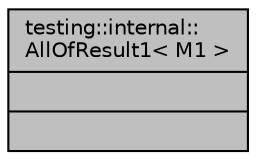 digraph "testing::internal::AllOfResult1&lt; M1 &gt;"
{
  edge [fontname="Helvetica",fontsize="10",labelfontname="Helvetica",labelfontsize="10"];
  node [fontname="Helvetica",fontsize="10",shape=record];
  Node1 [label="{testing::internal::\lAllOfResult1\< M1 \>\n||}",height=0.2,width=0.4,color="black", fillcolor="grey75", style="filled", fontcolor="black"];
}
